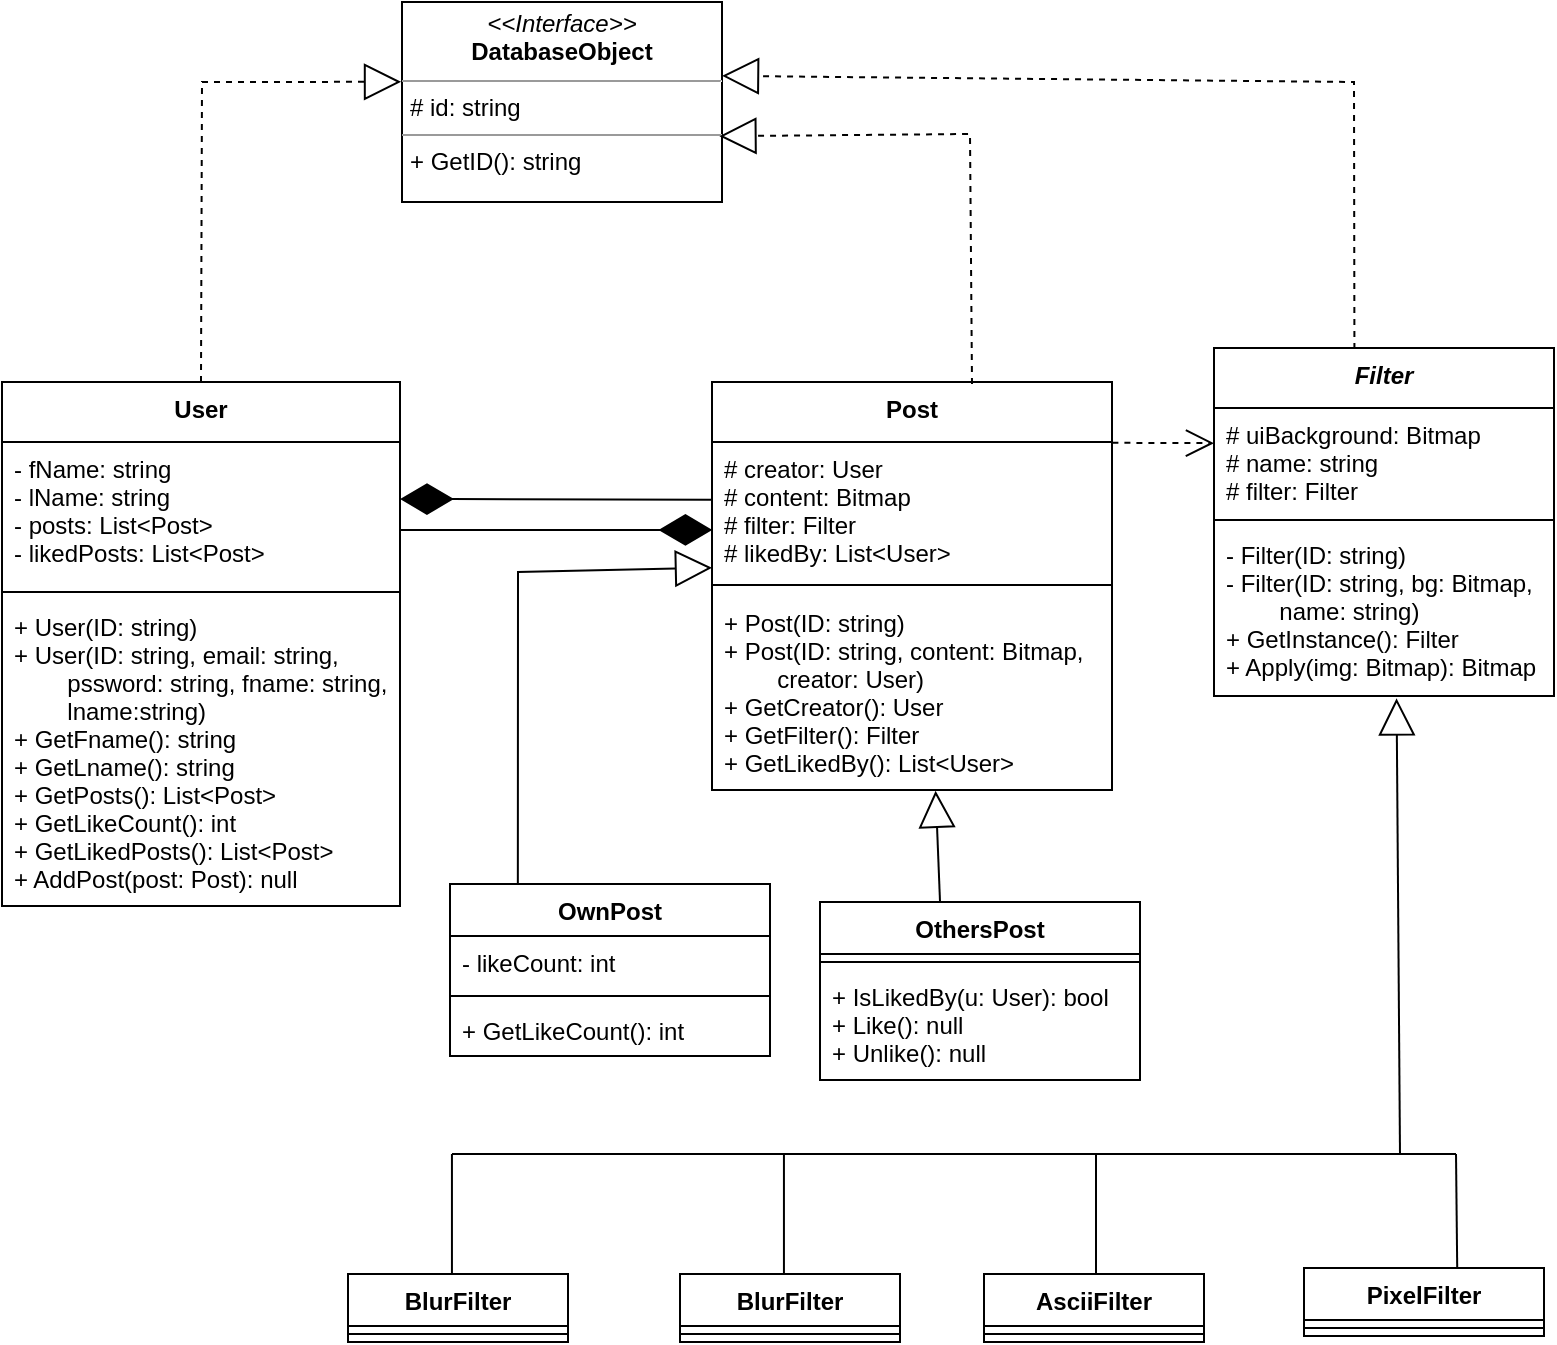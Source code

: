 <mxfile version="20.5.3" type="github">
  <diagram id="5j97dR44W0pkRMfTW0MN" name="‫עמוד-1‬">
    <mxGraphModel dx="1564" dy="856" grid="0" gridSize="10" guides="1" tooltips="1" connect="1" arrows="1" fold="1" page="1" pageScale="1" pageWidth="827" pageHeight="1169" math="0" shadow="0">
      <root>
        <mxCell id="0" />
        <mxCell id="1" parent="0" />
        <mxCell id="RlVIT7YuRauQy9fZDoNZ-9" value="User" style="swimlane;fontStyle=1;align=center;verticalAlign=top;childLayout=stackLayout;horizontal=1;startSize=30;horizontalStack=0;resizeParent=1;resizeParentMax=0;resizeLast=0;collapsible=1;marginBottom=0;rounded=0;" parent="1" vertex="1">
          <mxGeometry x="20" y="210" width="199" height="262" as="geometry" />
        </mxCell>
        <mxCell id="RlVIT7YuRauQy9fZDoNZ-10" value="- fName: string&#xa;- lName: string&#xa;- posts: List&lt;Post&gt;&#xa;- likedPosts: List&lt;Post&gt;" style="text;strokeColor=none;fillColor=none;align=left;verticalAlign=top;spacingLeft=4;spacingRight=4;overflow=hidden;rotatable=0;points=[[0,0.5],[1,0.5]];portConstraint=eastwest;rounded=0;" parent="RlVIT7YuRauQy9fZDoNZ-9" vertex="1">
          <mxGeometry y="30" width="199" height="71" as="geometry" />
        </mxCell>
        <mxCell id="RlVIT7YuRauQy9fZDoNZ-11" value="" style="line;strokeWidth=1;fillColor=none;align=left;verticalAlign=middle;spacingTop=-1;spacingLeft=3;spacingRight=3;rotatable=0;labelPosition=right;points=[];portConstraint=eastwest;strokeColor=inherit;rounded=0;" parent="RlVIT7YuRauQy9fZDoNZ-9" vertex="1">
          <mxGeometry y="101" width="199" height="8" as="geometry" />
        </mxCell>
        <mxCell id="RlVIT7YuRauQy9fZDoNZ-12" value="+ User(ID: string)&#xa;+ User(ID: string, email: string,&#xa;        pssword: string, fname: string,&#xa;        lname:string)&#xa;+ GetFname(): string&#xa;+ GetLname(): string&#xa;+ GetPosts(): List&lt;Post&gt;&#xa;+ GetLikeCount(): int&#xa;+ GetLikedPosts(): List&lt;Post&gt;&#xa;+ AddPost(post: Post): null" style="text;strokeColor=none;fillColor=none;align=left;verticalAlign=top;spacingLeft=4;spacingRight=4;overflow=hidden;rotatable=0;points=[[0,0.5],[1,0.5]];portConstraint=eastwest;rounded=0;" parent="RlVIT7YuRauQy9fZDoNZ-9" vertex="1">
          <mxGeometry y="109" width="199" height="153" as="geometry" />
        </mxCell>
        <mxCell id="RlVIT7YuRauQy9fZDoNZ-13" value="Post" style="swimlane;fontStyle=1;align=center;verticalAlign=top;childLayout=stackLayout;horizontal=1;startSize=30;horizontalStack=0;resizeParent=1;resizeParentMax=0;resizeLast=0;collapsible=1;marginBottom=0;" parent="1" vertex="1">
          <mxGeometry x="375" y="210" width="200" height="204" as="geometry" />
        </mxCell>
        <mxCell id="RlVIT7YuRauQy9fZDoNZ-14" value="# creator: User&#xa;# content: Bitmap&#xa;# filter: Filter&#xa;# likedBy: List&lt;User&gt;" style="text;strokeColor=none;fillColor=none;align=left;verticalAlign=top;spacingLeft=4;spacingRight=4;overflow=hidden;rotatable=0;points=[[0,0.5],[1,0.5]];portConstraint=eastwest;" parent="RlVIT7YuRauQy9fZDoNZ-13" vertex="1">
          <mxGeometry y="30" width="200" height="66" as="geometry" />
        </mxCell>
        <mxCell id="RlVIT7YuRauQy9fZDoNZ-15" value="" style="line;strokeWidth=1;fillColor=none;align=left;verticalAlign=middle;spacingTop=-1;spacingLeft=3;spacingRight=3;rotatable=0;labelPosition=right;points=[];portConstraint=eastwest;strokeColor=inherit;" parent="RlVIT7YuRauQy9fZDoNZ-13" vertex="1">
          <mxGeometry y="96" width="200" height="11" as="geometry" />
        </mxCell>
        <mxCell id="RlVIT7YuRauQy9fZDoNZ-16" value="+ Post(ID: string)&#xa;+ Post(ID: string, content: Bitmap, &#xa;        creator: User)&#xa;+ GetCreator(): User&#xa;+ GetFilter(): Filter&#xa;+ GetLikedBy(): List&lt;User&gt;" style="text;strokeColor=none;fillColor=none;align=left;verticalAlign=top;spacingLeft=4;spacingRight=4;overflow=hidden;rotatable=0;points=[[0,0.5],[1,0.5]];portConstraint=eastwest;" parent="RlVIT7YuRauQy9fZDoNZ-13" vertex="1">
          <mxGeometry y="107" width="200" height="97" as="geometry" />
        </mxCell>
        <mxCell id="RlVIT7YuRauQy9fZDoNZ-22" value="" style="endArrow=block;endSize=16;endFill=0;html=1;rounded=0;exitX=0.5;exitY=0;exitDx=0;exitDy=0;entryX=-0.003;entryY=0.399;entryDx=0;entryDy=0;dashed=1;entryPerimeter=0;" parent="1" source="RlVIT7YuRauQy9fZDoNZ-9" target="RlVIT7YuRauQy9fZDoNZ-42" edge="1">
          <mxGeometry width="160" relative="1" as="geometry">
            <mxPoint x="120" y="200" as="sourcePoint" />
            <mxPoint x="220.0" y="60" as="targetPoint" />
            <Array as="points">
              <mxPoint x="120" y="60" />
            </Array>
          </mxGeometry>
        </mxCell>
        <mxCell id="RlVIT7YuRauQy9fZDoNZ-29" value="" style="endArrow=block;endSize=16;endFill=0;html=1;rounded=0;exitX=0.375;exitY=-0.004;exitDx=0;exitDy=0;entryX=0.559;entryY=1.004;entryDx=0;entryDy=0;entryPerimeter=0;exitPerimeter=0;" parent="1" source="RlVIT7YuRauQy9fZDoNZ-38" target="RlVIT7YuRauQy9fZDoNZ-16" edge="1">
          <mxGeometry width="160" relative="1" as="geometry">
            <mxPoint x="660" y="444" as="sourcePoint" />
            <mxPoint x="570" y="290" as="targetPoint" />
            <Array as="points" />
          </mxGeometry>
        </mxCell>
        <mxCell id="RlVIT7YuRauQy9fZDoNZ-30" value="OwnPost" style="swimlane;fontStyle=1;align=center;verticalAlign=top;childLayout=stackLayout;horizontal=1;startSize=26;horizontalStack=0;resizeParent=1;resizeParentMax=0;resizeLast=0;collapsible=1;marginBottom=0;" parent="1" vertex="1">
          <mxGeometry x="244" y="461" width="160" height="86" as="geometry" />
        </mxCell>
        <mxCell id="RlVIT7YuRauQy9fZDoNZ-31" value="- likeCount: int" style="text;strokeColor=none;fillColor=none;align=left;verticalAlign=top;spacingLeft=4;spacingRight=4;overflow=hidden;rotatable=0;points=[[0,0.5],[1,0.5]];portConstraint=eastwest;" parent="RlVIT7YuRauQy9fZDoNZ-30" vertex="1">
          <mxGeometry y="26" width="160" height="26" as="geometry" />
        </mxCell>
        <mxCell id="RlVIT7YuRauQy9fZDoNZ-32" value="" style="line;strokeWidth=1;fillColor=none;align=left;verticalAlign=middle;spacingTop=-1;spacingLeft=3;spacingRight=3;rotatable=0;labelPosition=right;points=[];portConstraint=eastwest;strokeColor=inherit;" parent="RlVIT7YuRauQy9fZDoNZ-30" vertex="1">
          <mxGeometry y="52" width="160" height="8" as="geometry" />
        </mxCell>
        <mxCell id="RlVIT7YuRauQy9fZDoNZ-33" value="+ GetLikeCount(): int" style="text;strokeColor=none;fillColor=none;align=left;verticalAlign=top;spacingLeft=4;spacingRight=4;overflow=hidden;rotatable=0;points=[[0,0.5],[1,0.5]];portConstraint=eastwest;" parent="RlVIT7YuRauQy9fZDoNZ-30" vertex="1">
          <mxGeometry y="60" width="160" height="26" as="geometry" />
        </mxCell>
        <mxCell id="RlVIT7YuRauQy9fZDoNZ-38" value="OthersPost" style="swimlane;fontStyle=1;align=center;verticalAlign=top;childLayout=stackLayout;horizontal=1;startSize=26;horizontalStack=0;resizeParent=1;resizeParentMax=0;resizeLast=0;collapsible=1;marginBottom=0;" parent="1" vertex="1">
          <mxGeometry x="429" y="470" width="160" height="89" as="geometry" />
        </mxCell>
        <mxCell id="RlVIT7YuRauQy9fZDoNZ-40" value="" style="line;strokeWidth=1;fillColor=none;align=left;verticalAlign=middle;spacingTop=-1;spacingLeft=3;spacingRight=3;rotatable=0;labelPosition=right;points=[];portConstraint=eastwest;strokeColor=inherit;" parent="RlVIT7YuRauQy9fZDoNZ-38" vertex="1">
          <mxGeometry y="26" width="160" height="8" as="geometry" />
        </mxCell>
        <mxCell id="RlVIT7YuRauQy9fZDoNZ-41" value="+ IsLikedBy(u: User): bool&#xa;+ Like(): null&#xa;+ Unlike(): null" style="text;strokeColor=none;fillColor=none;align=left;verticalAlign=top;spacingLeft=4;spacingRight=4;overflow=hidden;rotatable=0;points=[[0,0.5],[1,0.5]];portConstraint=eastwest;" parent="RlVIT7YuRauQy9fZDoNZ-38" vertex="1">
          <mxGeometry y="34" width="160" height="55" as="geometry" />
        </mxCell>
        <mxCell id="RlVIT7YuRauQy9fZDoNZ-42" value="&lt;p style=&quot;margin:0px;margin-top:4px;text-align:center;&quot;&gt;&lt;i&gt;&amp;lt;&amp;lt;Interface&amp;gt;&amp;gt;&lt;/i&gt;&lt;br&gt;&lt;b&gt;DatabaseObject&lt;/b&gt;&lt;/p&gt;&lt;hr size=&quot;1&quot;&gt;&lt;p style=&quot;margin:0px;margin-left:4px;&quot;&gt;# id: string&lt;br&gt;&lt;/p&gt;&lt;hr size=&quot;1&quot;&gt;&lt;p style=&quot;margin:0px;margin-left:4px;&quot;&gt;+ GetID(): string&lt;br&gt;&lt;/p&gt;" style="verticalAlign=top;align=left;overflow=fill;fontSize=12;fontFamily=Helvetica;html=1;" parent="1" vertex="1">
          <mxGeometry x="220" y="20" width="160" height="100" as="geometry" />
        </mxCell>
        <mxCell id="RlVIT7YuRauQy9fZDoNZ-43" value="" style="endArrow=block;endSize=16;endFill=0;html=1;rounded=0;exitX=0.65;exitY=0.005;exitDx=0;exitDy=0;dashed=1;entryX=0.992;entryY=0.671;entryDx=0;entryDy=0;entryPerimeter=0;exitPerimeter=0;" parent="1" source="RlVIT7YuRauQy9fZDoNZ-13" target="RlVIT7YuRauQy9fZDoNZ-42" edge="1">
          <mxGeometry width="160" relative="1" as="geometry">
            <mxPoint x="500" y="210.0" as="sourcePoint" />
            <mxPoint x="380" y="60" as="targetPoint" />
            <Array as="points">
              <mxPoint x="504" y="86" />
            </Array>
          </mxGeometry>
        </mxCell>
        <mxCell id="RlVIT7YuRauQy9fZDoNZ-44" value="" style="endArrow=block;endSize=16;endFill=0;html=1;rounded=0;entryX=0;entryY=0.953;entryDx=0;entryDy=0;entryPerimeter=0;exitX=0.212;exitY=-0.003;exitDx=0;exitDy=0;exitPerimeter=0;" parent="1" edge="1">
          <mxGeometry width="160" relative="1" as="geometry">
            <mxPoint x="277.92" y="460.742" as="sourcePoint" />
            <mxPoint x="375" y="302.898" as="targetPoint" />
            <Array as="points">
              <mxPoint x="278" y="305" />
            </Array>
          </mxGeometry>
        </mxCell>
        <mxCell id="RlVIT7YuRauQy9fZDoNZ-46" value="Filter" style="swimlane;fontStyle=3;align=center;verticalAlign=top;childLayout=stackLayout;horizontal=1;startSize=30;horizontalStack=0;resizeParent=1;resizeParentMax=0;resizeLast=0;collapsible=1;marginBottom=0;" parent="1" vertex="1">
          <mxGeometry x="626" y="193" width="170" height="174" as="geometry" />
        </mxCell>
        <mxCell id="RlVIT7YuRauQy9fZDoNZ-47" value="# uiBackground: Bitmap&#xa;# name: string&#xa;# filter: Filter" style="text;strokeColor=none;fillColor=none;align=left;verticalAlign=top;spacingLeft=4;spacingRight=4;overflow=hidden;rotatable=0;points=[[0,0.5],[1,0.5]];portConstraint=eastwest;" parent="RlVIT7YuRauQy9fZDoNZ-46" vertex="1">
          <mxGeometry y="30" width="170" height="52" as="geometry" />
        </mxCell>
        <mxCell id="RlVIT7YuRauQy9fZDoNZ-48" value="" style="line;strokeWidth=1;fillColor=none;align=left;verticalAlign=middle;spacingTop=-1;spacingLeft=3;spacingRight=3;rotatable=0;labelPosition=right;points=[];portConstraint=eastwest;strokeColor=inherit;" parent="RlVIT7YuRauQy9fZDoNZ-46" vertex="1">
          <mxGeometry y="82" width="170" height="8" as="geometry" />
        </mxCell>
        <mxCell id="RlVIT7YuRauQy9fZDoNZ-49" value="- Filter(ID: string)&#xa;- Filter(ID: string, bg: Bitmap,&#xa;        name: string)&#xa;+ GetInstance(): Filter&#xa;+ Apply(img: Bitmap): Bitmap" style="text;strokeColor=none;fillColor=none;align=left;verticalAlign=top;spacingLeft=4;spacingRight=4;overflow=hidden;rotatable=0;points=[[0,0.5],[1,0.5]];portConstraint=eastwest;" parent="RlVIT7YuRauQy9fZDoNZ-46" vertex="1">
          <mxGeometry y="90" width="170" height="84" as="geometry" />
        </mxCell>
        <mxCell id="RlVIT7YuRauQy9fZDoNZ-51" value="" style="endArrow=block;endSize=16;endFill=0;html=1;rounded=0;exitX=0.413;exitY=0.003;exitDx=0;exitDy=0;dashed=1;entryX=0.992;entryY=0.671;entryDx=0;entryDy=0;entryPerimeter=0;exitPerimeter=0;" parent="1" source="RlVIT7YuRauQy9fZDoNZ-46" edge="1">
          <mxGeometry width="160" relative="1" as="geometry">
            <mxPoint x="501.52" y="180.0" as="sourcePoint" />
            <mxPoint x="380" y="56.93" as="targetPoint" />
            <Array as="points">
              <mxPoint x="696" y="60" />
            </Array>
          </mxGeometry>
        </mxCell>
        <mxCell id="RlVIT7YuRauQy9fZDoNZ-53" value="" style="endArrow=block;endSize=16;endFill=0;html=1;rounded=0;entryX=0.537;entryY=1.014;entryDx=0;entryDy=0;entryPerimeter=0;" parent="1" target="RlVIT7YuRauQy9fZDoNZ-49" edge="1">
          <mxGeometry width="160" relative="1" as="geometry">
            <mxPoint x="719" y="596" as="sourcePoint" />
            <mxPoint x="701" y="288" as="targetPoint" />
            <Array as="points" />
          </mxGeometry>
        </mxCell>
        <mxCell id="RlVIT7YuRauQy9fZDoNZ-58" value="" style="endArrow=none;html=1;rounded=0;" parent="1" edge="1">
          <mxGeometry width="50" height="50" relative="1" as="geometry">
            <mxPoint x="245" y="596" as="sourcePoint" />
            <mxPoint x="747" y="596" as="targetPoint" />
          </mxGeometry>
        </mxCell>
        <mxCell id="RlVIT7YuRauQy9fZDoNZ-59" value="" style="endArrow=none;html=1;rounded=0;" parent="1" edge="1">
          <mxGeometry width="50" height="50" relative="1" as="geometry">
            <mxPoint x="410.97" y="656" as="sourcePoint" />
            <mxPoint x="410.97" y="596" as="targetPoint" />
          </mxGeometry>
        </mxCell>
        <mxCell id="RlVIT7YuRauQy9fZDoNZ-60" value="" style="endArrow=none;html=1;rounded=0;" parent="1" edge="1">
          <mxGeometry width="50" height="50" relative="1" as="geometry">
            <mxPoint x="567" y="656" as="sourcePoint" />
            <mxPoint x="567" y="596" as="targetPoint" />
          </mxGeometry>
        </mxCell>
        <mxCell id="RlVIT7YuRauQy9fZDoNZ-61" value="" style="endArrow=none;html=1;rounded=0;exitX=0.497;exitY=-0.004;exitDx=0;exitDy=0;exitPerimeter=0;" parent="1" edge="1">
          <mxGeometry width="50" height="50" relative="1" as="geometry">
            <mxPoint x="747.64" y="655.864" as="sourcePoint" />
            <mxPoint x="747" y="596" as="targetPoint" />
          </mxGeometry>
        </mxCell>
        <mxCell id="RlVIT7YuRauQy9fZDoNZ-62" value="PixelFilter" style="swimlane;fontStyle=1;align=center;verticalAlign=top;childLayout=stackLayout;horizontal=1;startSize=26;horizontalStack=0;resizeParent=1;resizeParentMax=0;resizeLast=0;collapsible=1;marginBottom=0;" parent="1" vertex="1">
          <mxGeometry x="671" y="653" width="120" height="34" as="geometry" />
        </mxCell>
        <mxCell id="RlVIT7YuRauQy9fZDoNZ-64" value="" style="line;strokeWidth=1;fillColor=none;align=left;verticalAlign=middle;spacingTop=-1;spacingLeft=3;spacingRight=3;rotatable=0;labelPosition=right;points=[];portConstraint=eastwest;strokeColor=inherit;" parent="RlVIT7YuRauQy9fZDoNZ-62" vertex="1">
          <mxGeometry y="26" width="120" height="8" as="geometry" />
        </mxCell>
        <mxCell id="RlVIT7YuRauQy9fZDoNZ-66" value="AsciiFilter" style="swimlane;fontStyle=1;align=center;verticalAlign=top;childLayout=stackLayout;horizontal=1;startSize=26;horizontalStack=0;resizeParent=1;resizeParentMax=0;resizeLast=0;collapsible=1;marginBottom=0;" parent="1" vertex="1">
          <mxGeometry x="511" y="656" width="110" height="34" as="geometry" />
        </mxCell>
        <mxCell id="RlVIT7YuRauQy9fZDoNZ-67" value="" style="line;strokeWidth=1;fillColor=none;align=left;verticalAlign=middle;spacingTop=-1;spacingLeft=3;spacingRight=3;rotatable=0;labelPosition=right;points=[];portConstraint=eastwest;strokeColor=inherit;" parent="RlVIT7YuRauQy9fZDoNZ-66" vertex="1">
          <mxGeometry y="26" width="110" height="8" as="geometry" />
        </mxCell>
        <mxCell id="RlVIT7YuRauQy9fZDoNZ-50" value="" style="endArrow=open;endSize=12;dashed=1;html=1;rounded=0;exitX=1.001;exitY=0.006;exitDx=0;exitDy=0;exitPerimeter=0;entryX=0;entryY=0.338;entryDx=0;entryDy=0;entryPerimeter=0;" parent="1" source="RlVIT7YuRauQy9fZDoNZ-14" target="RlVIT7YuRauQy9fZDoNZ-47" edge="1">
          <mxGeometry width="160" relative="1" as="geometry">
            <mxPoint x="570.0" y="240.084" as="sourcePoint" />
            <mxPoint x="624" y="240" as="targetPoint" />
          </mxGeometry>
        </mxCell>
        <mxCell id="I7XnUN0qQvFKLFBBOWLg-1" value="BlurFilter" style="swimlane;fontStyle=1;align=center;verticalAlign=top;childLayout=stackLayout;horizontal=1;startSize=26;horizontalStack=0;resizeParent=1;resizeParentMax=0;resizeLast=0;collapsible=1;marginBottom=0;" parent="1" vertex="1">
          <mxGeometry x="359" y="656" width="110" height="34" as="geometry" />
        </mxCell>
        <mxCell id="I7XnUN0qQvFKLFBBOWLg-2" value="" style="line;strokeWidth=1;fillColor=none;align=left;verticalAlign=middle;spacingTop=-1;spacingLeft=3;spacingRight=3;rotatable=0;labelPosition=right;points=[];portConstraint=eastwest;strokeColor=inherit;" parent="I7XnUN0qQvFKLFBBOWLg-1" vertex="1">
          <mxGeometry y="26" width="110" height="8" as="geometry" />
        </mxCell>
        <mxCell id="I7XnUN0qQvFKLFBBOWLg-4" value="" style="endArrow=none;html=1;rounded=0;" parent="1" edge="1">
          <mxGeometry width="50" height="50" relative="1" as="geometry">
            <mxPoint x="244.97" y="656.0" as="sourcePoint" />
            <mxPoint x="244.97" y="596.0" as="targetPoint" />
          </mxGeometry>
        </mxCell>
        <mxCell id="I7XnUN0qQvFKLFBBOWLg-5" value="BlurFilter" style="swimlane;fontStyle=1;align=center;verticalAlign=top;childLayout=stackLayout;horizontal=1;startSize=26;horizontalStack=0;resizeParent=1;resizeParentMax=0;resizeLast=0;collapsible=1;marginBottom=0;" parent="1" vertex="1">
          <mxGeometry x="193" y="656" width="110" height="34" as="geometry" />
        </mxCell>
        <mxCell id="I7XnUN0qQvFKLFBBOWLg-6" value="" style="line;strokeWidth=1;fillColor=none;align=left;verticalAlign=middle;spacingTop=-1;spacingLeft=3;spacingRight=3;rotatable=0;labelPosition=right;points=[];portConstraint=eastwest;strokeColor=inherit;" parent="I7XnUN0qQvFKLFBBOWLg-5" vertex="1">
          <mxGeometry y="26" width="110" height="8" as="geometry" />
        </mxCell>
        <mxCell id="AcExftY1T4raENZlf3Iz-1" value="" style="endArrow=diamondThin;endFill=1;endSize=24;html=1;rounded=0;strokeWidth=1;entryX=0.001;entryY=0.666;entryDx=0;entryDy=0;entryPerimeter=0;" edge="1" parent="1" target="RlVIT7YuRauQy9fZDoNZ-14">
          <mxGeometry width="160" relative="1" as="geometry">
            <mxPoint x="219" y="284" as="sourcePoint" />
            <mxPoint x="379" y="284" as="targetPoint" />
          </mxGeometry>
        </mxCell>
        <mxCell id="AcExftY1T4raENZlf3Iz-3" value="" style="endArrow=diamondThin;endFill=1;endSize=24;html=1;rounded=0;strokeWidth=1;entryX=1;entryY=0.5;entryDx=0;entryDy=0;exitX=0;exitY=0.437;exitDx=0;exitDy=0;exitPerimeter=0;" edge="1" parent="1" source="RlVIT7YuRauQy9fZDoNZ-14">
          <mxGeometry width="160" relative="1" as="geometry">
            <mxPoint x="375" y="266.977" as="sourcePoint" />
            <mxPoint x="219" y="268.5" as="targetPoint" />
          </mxGeometry>
        </mxCell>
      </root>
    </mxGraphModel>
  </diagram>
</mxfile>
